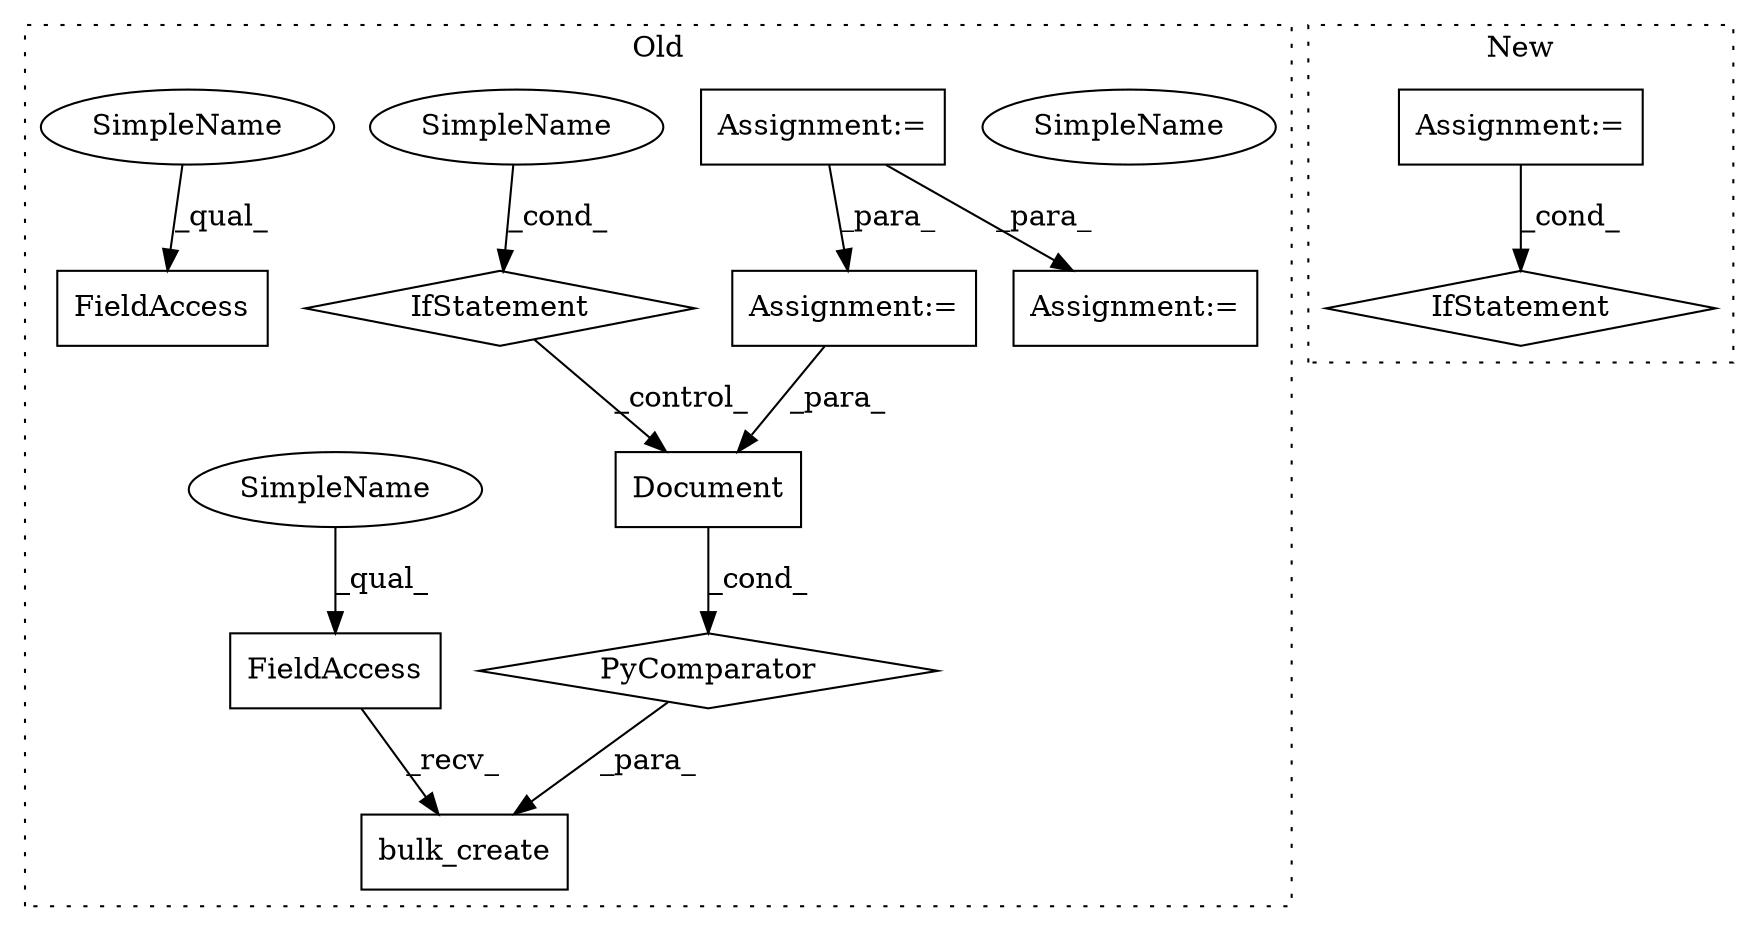 digraph G {
subgraph cluster0 {
1 [label="bulk_create" a="32" s="2364,2539" l="29,-5" shape="box"];
3 [label="Document" a="32" s="2393,2422" l="9,1" shape="box"];
4 [label="FieldAccess" a="22" s="2347" l="16" shape="box"];
5 [label="IfStatement" a="25" s="2503" l="28" shape="diamond"];
6 [label="SimpleName" a="42" s="2526" l="5" shape="ellipse"];
7 [label="PyComparator" a="113" s="2503" l="28" shape="diamond"];
8 [label="FieldAccess" a="22" s="2604" l="16" shape="box"];
9 [label="Assignment:=" a="7" s="2224" l="1" shape="box"];
11 [label="Assignment:=" a="7" s="2503" l="28" shape="box"];
12 [label="Assignment:=" a="7" s="2570" l="1" shape="box"];
13 [label="SimpleName" a="42" s="2526" l="5" shape="ellipse"];
14 [label="SimpleName" a="42" s="2604" l="8" shape="ellipse"];
15 [label="SimpleName" a="42" s="2347" l="8" shape="ellipse"];
label = "Old";
style="dotted";
}
subgraph cluster1 {
2 [label="IfStatement" a="25" s="5278,5288" l="4,2" shape="diamond"];
10 [label="Assignment:=" a="7" s="5014" l="1" shape="box"];
label = "New";
style="dotted";
}
3 -> 7 [label="_cond_"];
4 -> 1 [label="_recv_"];
5 -> 3 [label="_control_"];
7 -> 1 [label="_para_"];
9 -> 12 [label="_para_"];
9 -> 11 [label="_para_"];
10 -> 2 [label="_cond_"];
11 -> 3 [label="_para_"];
13 -> 5 [label="_cond_"];
14 -> 8 [label="_qual_"];
15 -> 4 [label="_qual_"];
}